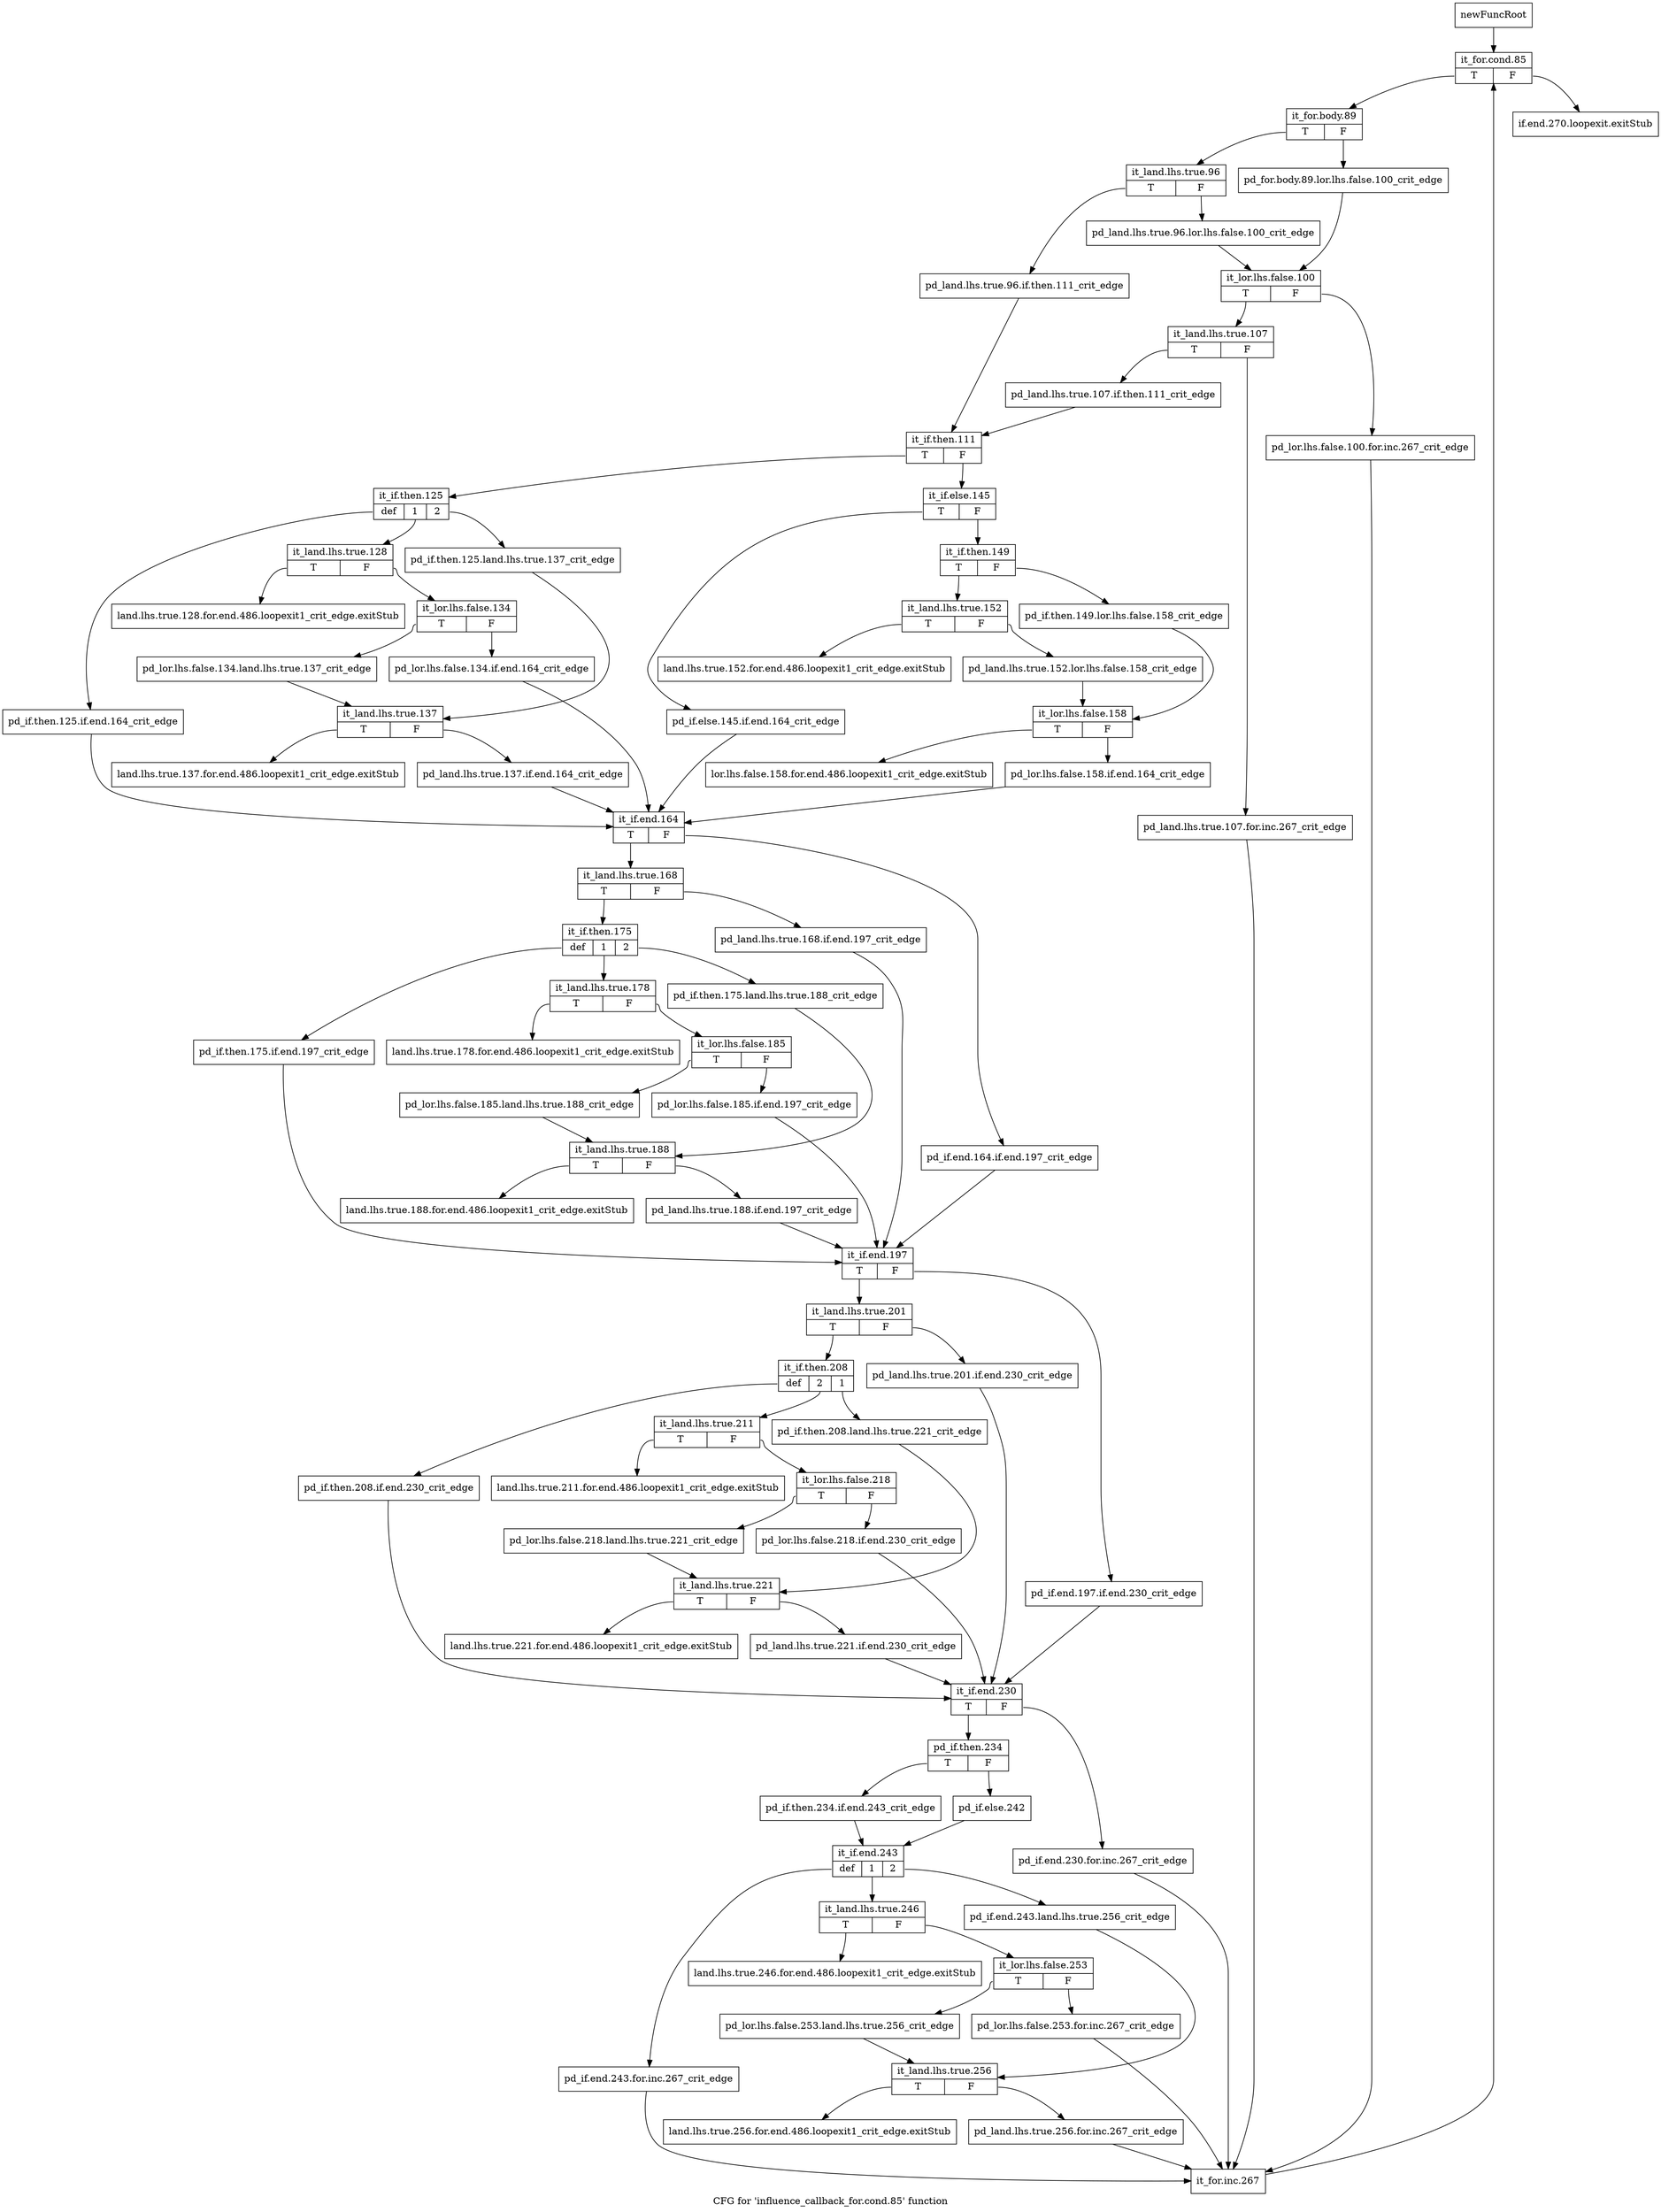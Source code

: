 digraph "CFG for 'influence_callback_for.cond.85' function" {
	label="CFG for 'influence_callback_for.cond.85' function";

	Node0x4049c10 [shape=record,label="{newFuncRoot}"];
	Node0x4049c10 -> Node0x404b430;
	Node0x4049c60 [shape=record,label="{if.end.270.loopexit.exitStub}"];
	Node0x4049cb0 [shape=record,label="{land.lhs.true.152.for.end.486.loopexit1_crit_edge.exitStub}"];
	Node0x4049d00 [shape=record,label="{lor.lhs.false.158.for.end.486.loopexit1_crit_edge.exitStub}"];
	Node0x4049d50 [shape=record,label="{land.lhs.true.128.for.end.486.loopexit1_crit_edge.exitStub}"];
	Node0x4049da0 [shape=record,label="{land.lhs.true.137.for.end.486.loopexit1_crit_edge.exitStub}"];
	Node0x404b250 [shape=record,label="{land.lhs.true.178.for.end.486.loopexit1_crit_edge.exitStub}"];
	Node0x404b2a0 [shape=record,label="{land.lhs.true.188.for.end.486.loopexit1_crit_edge.exitStub}"];
	Node0x404b2f0 [shape=record,label="{land.lhs.true.211.for.end.486.loopexit1_crit_edge.exitStub}"];
	Node0x404b340 [shape=record,label="{land.lhs.true.221.for.end.486.loopexit1_crit_edge.exitStub}"];
	Node0x404b390 [shape=record,label="{land.lhs.true.246.for.end.486.loopexit1_crit_edge.exitStub}"];
	Node0x404b3e0 [shape=record,label="{land.lhs.true.256.for.end.486.loopexit1_crit_edge.exitStub}"];
	Node0x404b430 [shape=record,label="{it_for.cond.85|{<s0>T|<s1>F}}"];
	Node0x404b430:s0 -> Node0x404b480;
	Node0x404b430:s1 -> Node0x4049c60;
	Node0x404b480 [shape=record,label="{it_for.body.89|{<s0>T|<s1>F}}"];
	Node0x404b480:s0 -> Node0x404b520;
	Node0x404b480:s1 -> Node0x404b4d0;
	Node0x404b4d0 [shape=record,label="{pd_for.body.89.lor.lhs.false.100_crit_edge}"];
	Node0x404b4d0 -> Node0x404b5c0;
	Node0x404b520 [shape=record,label="{it_land.lhs.true.96|{<s0>T|<s1>F}}"];
	Node0x404b520:s0 -> Node0x404b750;
	Node0x404b520:s1 -> Node0x404b570;
	Node0x404b570 [shape=record,label="{pd_land.lhs.true.96.lor.lhs.false.100_crit_edge}"];
	Node0x404b570 -> Node0x404b5c0;
	Node0x404b5c0 [shape=record,label="{it_lor.lhs.false.100|{<s0>T|<s1>F}}"];
	Node0x404b5c0:s0 -> Node0x404b660;
	Node0x404b5c0:s1 -> Node0x404b610;
	Node0x404b610 [shape=record,label="{pd_lor.lhs.false.100.for.inc.267_crit_edge}"];
	Node0x404b610 -> Node0x404c9c0;
	Node0x404b660 [shape=record,label="{it_land.lhs.true.107|{<s0>T|<s1>F}}"];
	Node0x404b660:s0 -> Node0x404b700;
	Node0x404b660:s1 -> Node0x404b6b0;
	Node0x404b6b0 [shape=record,label="{pd_land.lhs.true.107.for.inc.267_crit_edge}"];
	Node0x404b6b0 -> Node0x404c9c0;
	Node0x404b700 [shape=record,label="{pd_land.lhs.true.107.if.then.111_crit_edge}"];
	Node0x404b700 -> Node0x404b7a0;
	Node0x404b750 [shape=record,label="{pd_land.lhs.true.96.if.then.111_crit_edge}"];
	Node0x404b750 -> Node0x404b7a0;
	Node0x404b7a0 [shape=record,label="{it_if.then.111|{<s0>T|<s1>F}}"];
	Node0x404b7a0:s0 -> Node0x404ba70;
	Node0x404b7a0:s1 -> Node0x404b7f0;
	Node0x404b7f0 [shape=record,label="{it_if.else.145|{<s0>T|<s1>F}}"];
	Node0x404b7f0:s0 -> Node0x404ba20;
	Node0x404b7f0:s1 -> Node0x404b840;
	Node0x404b840 [shape=record,label="{it_if.then.149|{<s0>T|<s1>F}}"];
	Node0x404b840:s0 -> Node0x404b8e0;
	Node0x404b840:s1 -> Node0x404b890;
	Node0x404b890 [shape=record,label="{pd_if.then.149.lor.lhs.false.158_crit_edge}"];
	Node0x404b890 -> Node0x404b980;
	Node0x404b8e0 [shape=record,label="{it_land.lhs.true.152|{<s0>T|<s1>F}}"];
	Node0x404b8e0:s0 -> Node0x4049cb0;
	Node0x404b8e0:s1 -> Node0x404b930;
	Node0x404b930 [shape=record,label="{pd_land.lhs.true.152.lor.lhs.false.158_crit_edge}"];
	Node0x404b930 -> Node0x404b980;
	Node0x404b980 [shape=record,label="{it_lor.lhs.false.158|{<s0>T|<s1>F}}"];
	Node0x404b980:s0 -> Node0x4049d00;
	Node0x404b980:s1 -> Node0x404b9d0;
	Node0x404b9d0 [shape=record,label="{pd_lor.lhs.false.158.if.end.164_crit_edge}"];
	Node0x404b9d0 -> Node0x404bd40;
	Node0x404ba20 [shape=record,label="{pd_if.else.145.if.end.164_crit_edge}"];
	Node0x404ba20 -> Node0x404bd40;
	Node0x404ba70 [shape=record,label="{it_if.then.125|{<s0>def|<s1>1|<s2>2}}"];
	Node0x404ba70:s0 -> Node0x404bcf0;
	Node0x404ba70:s1 -> Node0x404bb10;
	Node0x404ba70:s2 -> Node0x404bac0;
	Node0x404bac0 [shape=record,label="{pd_if.then.125.land.lhs.true.137_crit_edge}"];
	Node0x404bac0 -> Node0x404bc50;
	Node0x404bb10 [shape=record,label="{it_land.lhs.true.128|{<s0>T|<s1>F}}"];
	Node0x404bb10:s0 -> Node0x4049d50;
	Node0x404bb10:s1 -> Node0x404bb60;
	Node0x404bb60 [shape=record,label="{it_lor.lhs.false.134|{<s0>T|<s1>F}}"];
	Node0x404bb60:s0 -> Node0x404bc00;
	Node0x404bb60:s1 -> Node0x404bbb0;
	Node0x404bbb0 [shape=record,label="{pd_lor.lhs.false.134.if.end.164_crit_edge}"];
	Node0x404bbb0 -> Node0x404bd40;
	Node0x404bc00 [shape=record,label="{pd_lor.lhs.false.134.land.lhs.true.137_crit_edge}"];
	Node0x404bc00 -> Node0x404bc50;
	Node0x404bc50 [shape=record,label="{it_land.lhs.true.137|{<s0>T|<s1>F}}"];
	Node0x404bc50:s0 -> Node0x4049da0;
	Node0x404bc50:s1 -> Node0x404bca0;
	Node0x404bca0 [shape=record,label="{pd_land.lhs.true.137.if.end.164_crit_edge}"];
	Node0x404bca0 -> Node0x404bd40;
	Node0x404bcf0 [shape=record,label="{pd_if.then.125.if.end.164_crit_edge}"];
	Node0x404bcf0 -> Node0x404bd40;
	Node0x404bd40 [shape=record,label="{it_if.end.164|{<s0>T|<s1>F}}"];
	Node0x404bd40:s0 -> Node0x404bde0;
	Node0x404bd40:s1 -> Node0x404bd90;
	Node0x404bd90 [shape=record,label="{pd_if.end.164.if.end.197_crit_edge}"];
	Node0x404bd90 -> Node0x404c150;
	Node0x404bde0 [shape=record,label="{it_land.lhs.true.168|{<s0>T|<s1>F}}"];
	Node0x404bde0:s0 -> Node0x404be80;
	Node0x404bde0:s1 -> Node0x404be30;
	Node0x404be30 [shape=record,label="{pd_land.lhs.true.168.if.end.197_crit_edge}"];
	Node0x404be30 -> Node0x404c150;
	Node0x404be80 [shape=record,label="{it_if.then.175|{<s0>def|<s1>1|<s2>2}}"];
	Node0x404be80:s0 -> Node0x404c100;
	Node0x404be80:s1 -> Node0x404bf20;
	Node0x404be80:s2 -> Node0x404bed0;
	Node0x404bed0 [shape=record,label="{pd_if.then.175.land.lhs.true.188_crit_edge}"];
	Node0x404bed0 -> Node0x404c060;
	Node0x404bf20 [shape=record,label="{it_land.lhs.true.178|{<s0>T|<s1>F}}"];
	Node0x404bf20:s0 -> Node0x404b250;
	Node0x404bf20:s1 -> Node0x404bf70;
	Node0x404bf70 [shape=record,label="{it_lor.lhs.false.185|{<s0>T|<s1>F}}"];
	Node0x404bf70:s0 -> Node0x404c010;
	Node0x404bf70:s1 -> Node0x404bfc0;
	Node0x404bfc0 [shape=record,label="{pd_lor.lhs.false.185.if.end.197_crit_edge}"];
	Node0x404bfc0 -> Node0x404c150;
	Node0x404c010 [shape=record,label="{pd_lor.lhs.false.185.land.lhs.true.188_crit_edge}"];
	Node0x404c010 -> Node0x404c060;
	Node0x404c060 [shape=record,label="{it_land.lhs.true.188|{<s0>T|<s1>F}}"];
	Node0x404c060:s0 -> Node0x404b2a0;
	Node0x404c060:s1 -> Node0x404c0b0;
	Node0x404c0b0 [shape=record,label="{pd_land.lhs.true.188.if.end.197_crit_edge}"];
	Node0x404c0b0 -> Node0x404c150;
	Node0x404c100 [shape=record,label="{pd_if.then.175.if.end.197_crit_edge}"];
	Node0x404c100 -> Node0x404c150;
	Node0x404c150 [shape=record,label="{it_if.end.197|{<s0>T|<s1>F}}"];
	Node0x404c150:s0 -> Node0x404c1f0;
	Node0x404c150:s1 -> Node0x404c1a0;
	Node0x404c1a0 [shape=record,label="{pd_if.end.197.if.end.230_crit_edge}"];
	Node0x404c1a0 -> Node0x404c560;
	Node0x404c1f0 [shape=record,label="{it_land.lhs.true.201|{<s0>T|<s1>F}}"];
	Node0x404c1f0:s0 -> Node0x404c290;
	Node0x404c1f0:s1 -> Node0x404c240;
	Node0x404c240 [shape=record,label="{pd_land.lhs.true.201.if.end.230_crit_edge}"];
	Node0x404c240 -> Node0x404c560;
	Node0x404c290 [shape=record,label="{it_if.then.208|{<s0>def|<s1>2|<s2>1}}"];
	Node0x404c290:s0 -> Node0x404c510;
	Node0x404c290:s1 -> Node0x404c330;
	Node0x404c290:s2 -> Node0x404c2e0;
	Node0x404c2e0 [shape=record,label="{pd_if.then.208.land.lhs.true.221_crit_edge}"];
	Node0x404c2e0 -> Node0x404c470;
	Node0x404c330 [shape=record,label="{it_land.lhs.true.211|{<s0>T|<s1>F}}"];
	Node0x404c330:s0 -> Node0x404b2f0;
	Node0x404c330:s1 -> Node0x404c380;
	Node0x404c380 [shape=record,label="{it_lor.lhs.false.218|{<s0>T|<s1>F}}"];
	Node0x404c380:s0 -> Node0x404c420;
	Node0x404c380:s1 -> Node0x404c3d0;
	Node0x404c3d0 [shape=record,label="{pd_lor.lhs.false.218.if.end.230_crit_edge}"];
	Node0x404c3d0 -> Node0x404c560;
	Node0x404c420 [shape=record,label="{pd_lor.lhs.false.218.land.lhs.true.221_crit_edge}"];
	Node0x404c420 -> Node0x404c470;
	Node0x404c470 [shape=record,label="{it_land.lhs.true.221|{<s0>T|<s1>F}}"];
	Node0x404c470:s0 -> Node0x404b340;
	Node0x404c470:s1 -> Node0x404c4c0;
	Node0x404c4c0 [shape=record,label="{pd_land.lhs.true.221.if.end.230_crit_edge}"];
	Node0x404c4c0 -> Node0x404c560;
	Node0x404c510 [shape=record,label="{pd_if.then.208.if.end.230_crit_edge}"];
	Node0x404c510 -> Node0x404c560;
	Node0x404c560 [shape=record,label="{it_if.end.230|{<s0>T|<s1>F}}"];
	Node0x404c560:s0 -> Node0x404c600;
	Node0x404c560:s1 -> Node0x404c5b0;
	Node0x404c5b0 [shape=record,label="{pd_if.end.230.for.inc.267_crit_edge}"];
	Node0x404c5b0 -> Node0x404c9c0;
	Node0x404c600 [shape=record,label="{pd_if.then.234|{<s0>T|<s1>F}}"];
	Node0x404c600:s0 -> Node0x404c6a0;
	Node0x404c600:s1 -> Node0x404c650;
	Node0x404c650 [shape=record,label="{pd_if.else.242}"];
	Node0x404c650 -> Node0x404c6f0;
	Node0x404c6a0 [shape=record,label="{pd_if.then.234.if.end.243_crit_edge}"];
	Node0x404c6a0 -> Node0x404c6f0;
	Node0x404c6f0 [shape=record,label="{it_if.end.243|{<s0>def|<s1>1|<s2>2}}"];
	Node0x404c6f0:s0 -> Node0x404c970;
	Node0x404c6f0:s1 -> Node0x404c790;
	Node0x404c6f0:s2 -> Node0x404c740;
	Node0x404c740 [shape=record,label="{pd_if.end.243.land.lhs.true.256_crit_edge}"];
	Node0x404c740 -> Node0x404c8d0;
	Node0x404c790 [shape=record,label="{it_land.lhs.true.246|{<s0>T|<s1>F}}"];
	Node0x404c790:s0 -> Node0x404b390;
	Node0x404c790:s1 -> Node0x404c7e0;
	Node0x404c7e0 [shape=record,label="{it_lor.lhs.false.253|{<s0>T|<s1>F}}"];
	Node0x404c7e0:s0 -> Node0x404c880;
	Node0x404c7e0:s1 -> Node0x404c830;
	Node0x404c830 [shape=record,label="{pd_lor.lhs.false.253.for.inc.267_crit_edge}"];
	Node0x404c830 -> Node0x404c9c0;
	Node0x404c880 [shape=record,label="{pd_lor.lhs.false.253.land.lhs.true.256_crit_edge}"];
	Node0x404c880 -> Node0x404c8d0;
	Node0x404c8d0 [shape=record,label="{it_land.lhs.true.256|{<s0>T|<s1>F}}"];
	Node0x404c8d0:s0 -> Node0x404b3e0;
	Node0x404c8d0:s1 -> Node0x404c920;
	Node0x404c920 [shape=record,label="{pd_land.lhs.true.256.for.inc.267_crit_edge}"];
	Node0x404c920 -> Node0x404c9c0;
	Node0x404c970 [shape=record,label="{pd_if.end.243.for.inc.267_crit_edge}"];
	Node0x404c970 -> Node0x404c9c0;
	Node0x404c9c0 [shape=record,label="{it_for.inc.267}"];
	Node0x404c9c0 -> Node0x404b430;
}
